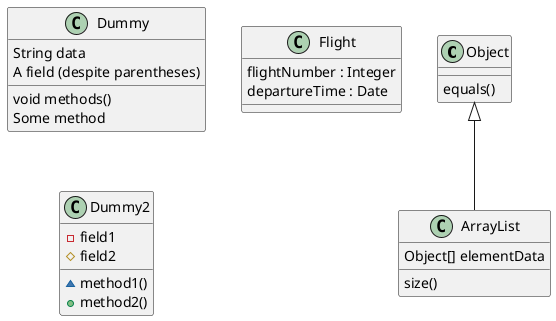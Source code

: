 @startuml interface 
' 为了声明字段 (对象属性)或者方法,你可以使用后接字段名或方法名。
' 系统检查是否有括号来判断是方法还是字段。
Object <|-- ArrayList
Object : equals()
ArrayList : Object[] elementData
ArrayList : size()


class Dummy {
String data
void methods()
}
class Flight {
flightNumber : Integer
departureTime : Date
}

' 你可以(显式地)使用 {field} 和 {method} 修饰符来覆盖解析器的对于字段和方法的默认行为 <block-
' quote> You can use {field} and {method} modifiers to override default behaviour of the parser about fields and
' methods. </blockquote>
class Dummy {
{field} A field (despite parentheses)
{method} Some method
}



' 一旦你定义了域或者方法,你可以定义相应条目的可访问性质。

class Dummy2 {
-field1
#field2
~method1()
+method2()
}

newpage
' 你可以采用以下命令停用这些特性 skinparam classAttributeIconSize 0 :
skinparam classAttributeIconSize 0
class Dummy {
-field1
#field2
~method1()
+method2()
}

@enduml